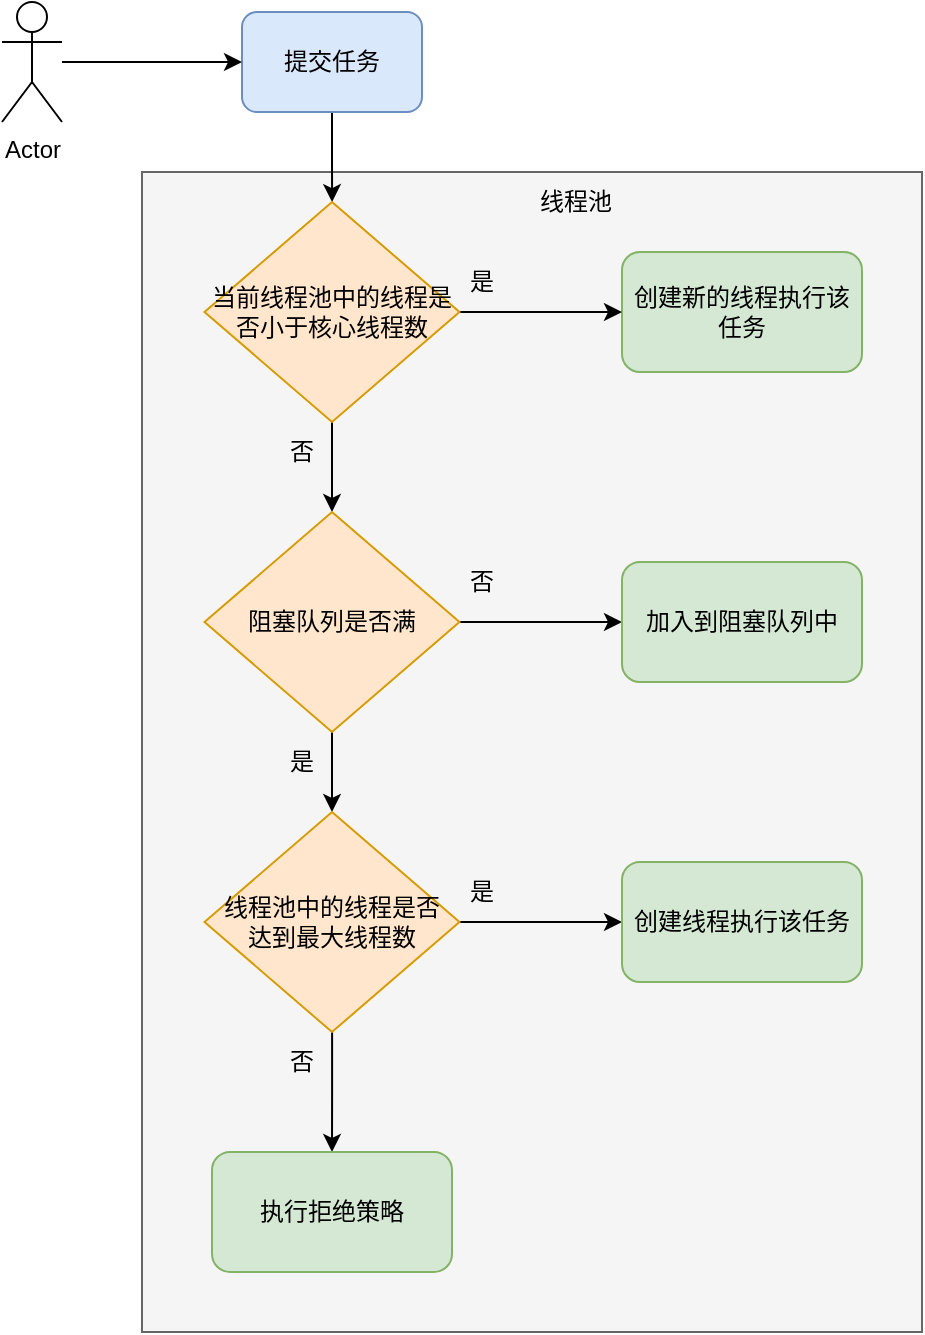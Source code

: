 <mxfile version="24.7.17">
  <diagram name="第 1 页" id="eA5-4yZRzoo4qsK1BOXY">
    <mxGraphModel dx="1242" dy="785" grid="1" gridSize="10" guides="1" tooltips="1" connect="1" arrows="1" fold="1" page="1" pageScale="1" pageWidth="827" pageHeight="1169" math="0" shadow="0">
      <root>
        <mxCell id="0" />
        <mxCell id="1" parent="0" />
        <mxCell id="mvx4FYLGFjKUsa3i39km-27" value="" style="rounded=0;whiteSpace=wrap;html=1;fillColor=#f5f5f5;fontColor=#333333;strokeColor=#666666;" parent="1" vertex="1">
          <mxGeometry x="170" y="280" width="390" height="580" as="geometry" />
        </mxCell>
        <mxCell id="mvx4FYLGFjKUsa3i39km-8" value="" style="edgeStyle=orthogonalEdgeStyle;rounded=0;orthogonalLoop=1;jettySize=auto;html=1;" parent="1" source="mvx4FYLGFjKUsa3i39km-1" target="mvx4FYLGFjKUsa3i39km-7" edge="1">
          <mxGeometry relative="1" as="geometry" />
        </mxCell>
        <mxCell id="mvx4FYLGFjKUsa3i39km-1" value="提交任务" style="rounded=1;whiteSpace=wrap;html=1;fillColor=#dae8fc;strokeColor=#6c8ebf;" parent="1" vertex="1">
          <mxGeometry x="220" y="200" width="90" height="50" as="geometry" />
        </mxCell>
        <mxCell id="mvx4FYLGFjKUsa3i39km-3" value="" style="edgeStyle=orthogonalEdgeStyle;rounded=0;orthogonalLoop=1;jettySize=auto;html=1;" parent="1" source="mvx4FYLGFjKUsa3i39km-2" target="mvx4FYLGFjKUsa3i39km-1" edge="1">
          <mxGeometry relative="1" as="geometry" />
        </mxCell>
        <mxCell id="mvx4FYLGFjKUsa3i39km-2" value="Actor" style="shape=umlActor;verticalLabelPosition=bottom;verticalAlign=top;html=1;outlineConnect=0;" parent="1" vertex="1">
          <mxGeometry x="100" y="195" width="30" height="60" as="geometry" />
        </mxCell>
        <mxCell id="mvx4FYLGFjKUsa3i39km-6" value="创建新的线程执行该任务" style="rounded=1;whiteSpace=wrap;html=1;fillColor=#d5e8d4;strokeColor=#82b366;" parent="1" vertex="1">
          <mxGeometry x="410" y="320" width="120" height="60" as="geometry" />
        </mxCell>
        <mxCell id="mvx4FYLGFjKUsa3i39km-9" value="" style="edgeStyle=orthogonalEdgeStyle;rounded=0;orthogonalLoop=1;jettySize=auto;html=1;" parent="1" source="mvx4FYLGFjKUsa3i39km-7" target="mvx4FYLGFjKUsa3i39km-6" edge="1">
          <mxGeometry relative="1" as="geometry" />
        </mxCell>
        <mxCell id="mvx4FYLGFjKUsa3i39km-11" value="" style="edgeStyle=orthogonalEdgeStyle;rounded=0;orthogonalLoop=1;jettySize=auto;html=1;" parent="1" source="mvx4FYLGFjKUsa3i39km-7" target="mvx4FYLGFjKUsa3i39km-10" edge="1">
          <mxGeometry relative="1" as="geometry" />
        </mxCell>
        <mxCell id="mvx4FYLGFjKUsa3i39km-7" value="当前线程池中的线程是否小于核心线程数" style="rhombus;whiteSpace=wrap;html=1;fillColor=#ffe6cc;strokeColor=#d79b00;" parent="1" vertex="1">
          <mxGeometry x="201.25" y="295" width="127.5" height="110" as="geometry" />
        </mxCell>
        <mxCell id="mvx4FYLGFjKUsa3i39km-13" value="" style="edgeStyle=orthogonalEdgeStyle;rounded=0;orthogonalLoop=1;jettySize=auto;html=1;" parent="1" source="mvx4FYLGFjKUsa3i39km-10" target="mvx4FYLGFjKUsa3i39km-12" edge="1">
          <mxGeometry relative="1" as="geometry" />
        </mxCell>
        <mxCell id="mvx4FYLGFjKUsa3i39km-15" value="" style="edgeStyle=orthogonalEdgeStyle;rounded=0;orthogonalLoop=1;jettySize=auto;html=1;" parent="1" source="mvx4FYLGFjKUsa3i39km-10" target="mvx4FYLGFjKUsa3i39km-14" edge="1">
          <mxGeometry relative="1" as="geometry" />
        </mxCell>
        <mxCell id="mvx4FYLGFjKUsa3i39km-10" value="阻塞队列是否满" style="rhombus;whiteSpace=wrap;html=1;fillColor=#ffe6cc;strokeColor=#d79b00;" parent="1" vertex="1">
          <mxGeometry x="201.25" y="450" width="127.5" height="110" as="geometry" />
        </mxCell>
        <mxCell id="mvx4FYLGFjKUsa3i39km-12" value="加入到阻塞队列中" style="rounded=1;whiteSpace=wrap;html=1;fillColor=#d5e8d4;strokeColor=#82b366;" parent="1" vertex="1">
          <mxGeometry x="410" y="475" width="120" height="60" as="geometry" />
        </mxCell>
        <mxCell id="mvx4FYLGFjKUsa3i39km-20" value="" style="edgeStyle=orthogonalEdgeStyle;rounded=0;orthogonalLoop=1;jettySize=auto;html=1;" parent="1" source="mvx4FYLGFjKUsa3i39km-14" target="mvx4FYLGFjKUsa3i39km-16" edge="1">
          <mxGeometry relative="1" as="geometry" />
        </mxCell>
        <mxCell id="mvx4FYLGFjKUsa3i39km-22" value="" style="edgeStyle=orthogonalEdgeStyle;rounded=0;orthogonalLoop=1;jettySize=auto;html=1;" parent="1" source="mvx4FYLGFjKUsa3i39km-14" target="mvx4FYLGFjKUsa3i39km-21" edge="1">
          <mxGeometry relative="1" as="geometry" />
        </mxCell>
        <mxCell id="mvx4FYLGFjKUsa3i39km-14" value="线程池中的线程是否&lt;div&gt;达到最大线程数&lt;/div&gt;" style="rhombus;whiteSpace=wrap;html=1;fillColor=#ffe6cc;strokeColor=#d79b00;" parent="1" vertex="1">
          <mxGeometry x="201.25" y="600" width="127.5" height="110" as="geometry" />
        </mxCell>
        <mxCell id="mvx4FYLGFjKUsa3i39km-16" value="创建线程执行该任务" style="rounded=1;whiteSpace=wrap;html=1;fillColor=#d5e8d4;strokeColor=#82b366;" parent="1" vertex="1">
          <mxGeometry x="410" y="625" width="120" height="60" as="geometry" />
        </mxCell>
        <mxCell id="mvx4FYLGFjKUsa3i39km-17" value="是" style="text;html=1;align=center;verticalAlign=middle;whiteSpace=wrap;rounded=0;" parent="1" vertex="1">
          <mxGeometry x="310" y="320" width="60" height="30" as="geometry" />
        </mxCell>
        <mxCell id="mvx4FYLGFjKUsa3i39km-18" value="否" style="text;html=1;align=center;verticalAlign=middle;whiteSpace=wrap;rounded=0;" parent="1" vertex="1">
          <mxGeometry x="220" y="405" width="60" height="30" as="geometry" />
        </mxCell>
        <mxCell id="mvx4FYLGFjKUsa3i39km-19" value="否" style="text;html=1;align=center;verticalAlign=middle;whiteSpace=wrap;rounded=0;" parent="1" vertex="1">
          <mxGeometry x="310" y="470" width="60" height="30" as="geometry" />
        </mxCell>
        <mxCell id="mvx4FYLGFjKUsa3i39km-21" value="执行拒绝策略" style="rounded=1;whiteSpace=wrap;html=1;fillColor=#d5e8d4;strokeColor=#82b366;" parent="1" vertex="1">
          <mxGeometry x="205" y="770" width="120" height="60" as="geometry" />
        </mxCell>
        <mxCell id="mvx4FYLGFjKUsa3i39km-24" value="是" style="text;html=1;align=center;verticalAlign=middle;whiteSpace=wrap;rounded=0;" parent="1" vertex="1">
          <mxGeometry x="220" y="560" width="60" height="30" as="geometry" />
        </mxCell>
        <mxCell id="mvx4FYLGFjKUsa3i39km-25" value="是" style="text;html=1;align=center;verticalAlign=middle;whiteSpace=wrap;rounded=0;" parent="1" vertex="1">
          <mxGeometry x="310" y="625" width="60" height="30" as="geometry" />
        </mxCell>
        <mxCell id="mvx4FYLGFjKUsa3i39km-26" value="否" style="text;html=1;align=center;verticalAlign=middle;whiteSpace=wrap;rounded=0;" parent="1" vertex="1">
          <mxGeometry x="220" y="710" width="60" height="30" as="geometry" />
        </mxCell>
        <mxCell id="mvx4FYLGFjKUsa3i39km-28" value="线程池" style="text;html=1;align=center;verticalAlign=middle;whiteSpace=wrap;rounded=0;" parent="1" vertex="1">
          <mxGeometry x="328.75" y="280" width="116" height="30" as="geometry" />
        </mxCell>
      </root>
    </mxGraphModel>
  </diagram>
</mxfile>
